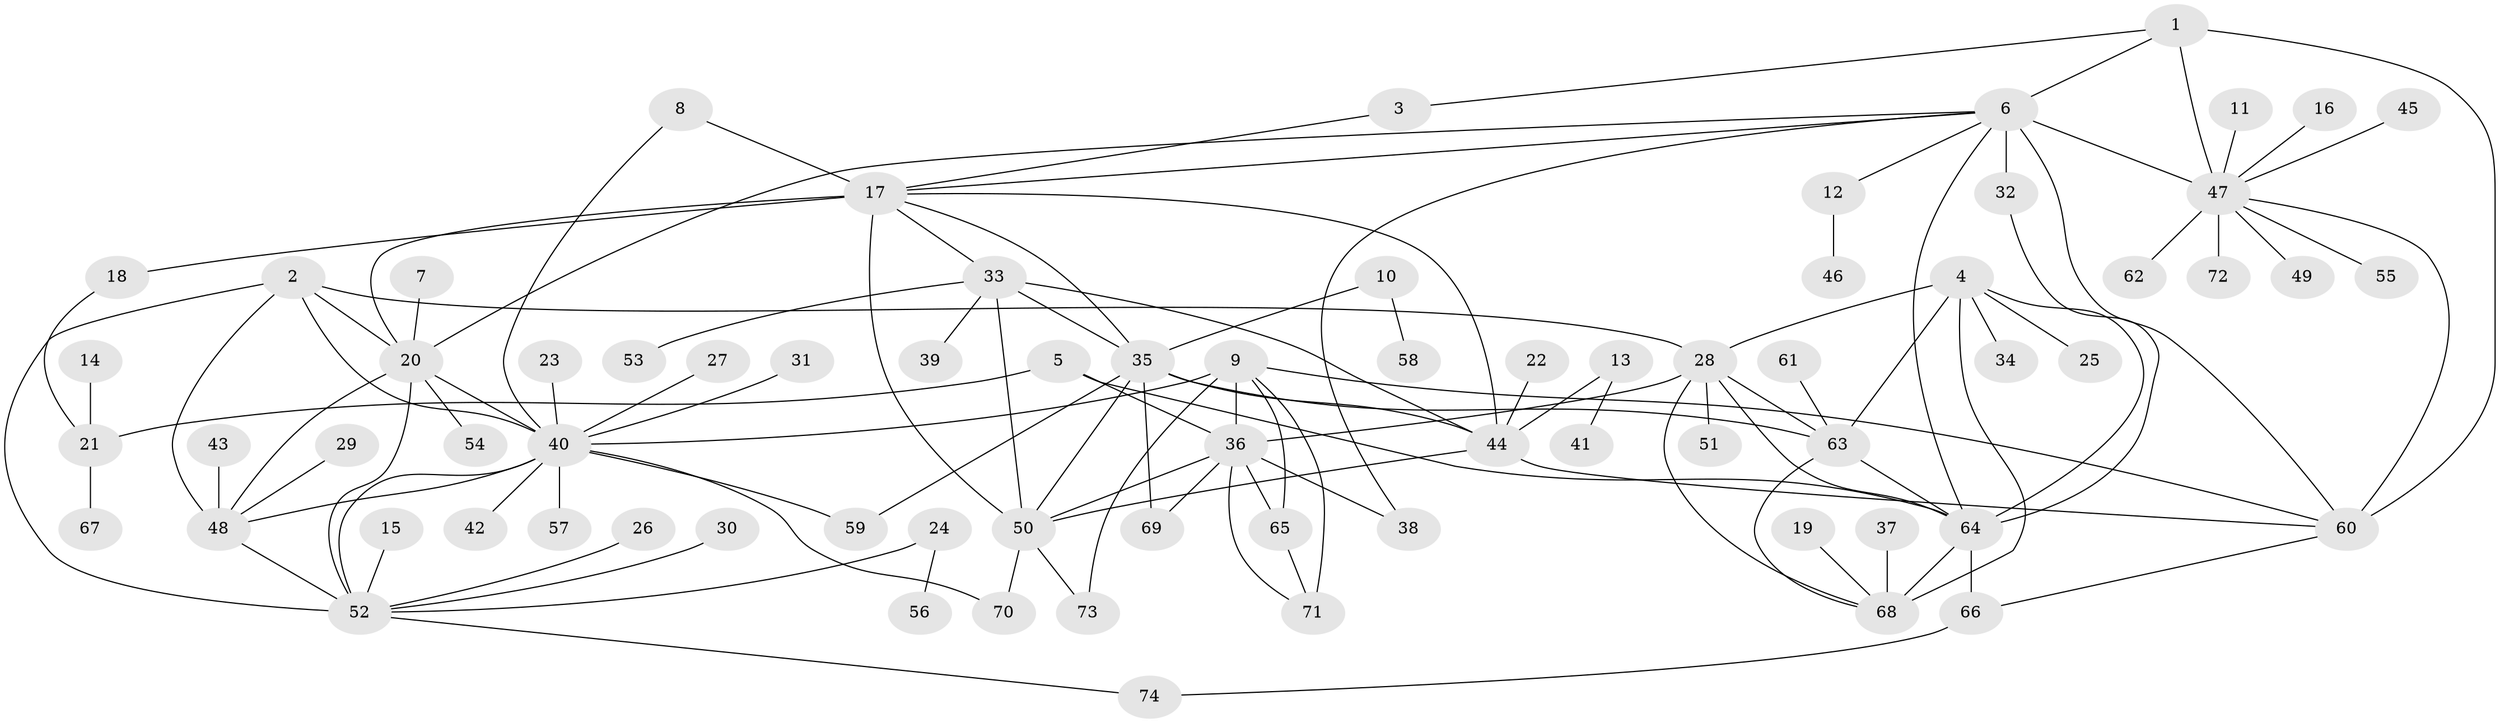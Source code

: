 // original degree distribution, {7: 0.016260162601626018, 8: 0.04878048780487805, 10: 0.024390243902439025, 6: 0.04878048780487805, 5: 0.032520325203252036, 12: 0.016260162601626018, 11: 0.032520325203252036, 9: 0.024390243902439025, 15: 0.008130081300813009, 3: 0.04065040650406504, 2: 0.15447154471544716, 1: 0.5447154471544715, 4: 0.008130081300813009}
// Generated by graph-tools (version 1.1) at 2025/37/03/04/25 23:37:48]
// undirected, 74 vertices, 116 edges
graph export_dot {
  node [color=gray90,style=filled];
  1;
  2;
  3;
  4;
  5;
  6;
  7;
  8;
  9;
  10;
  11;
  12;
  13;
  14;
  15;
  16;
  17;
  18;
  19;
  20;
  21;
  22;
  23;
  24;
  25;
  26;
  27;
  28;
  29;
  30;
  31;
  32;
  33;
  34;
  35;
  36;
  37;
  38;
  39;
  40;
  41;
  42;
  43;
  44;
  45;
  46;
  47;
  48;
  49;
  50;
  51;
  52;
  53;
  54;
  55;
  56;
  57;
  58;
  59;
  60;
  61;
  62;
  63;
  64;
  65;
  66;
  67;
  68;
  69;
  70;
  71;
  72;
  73;
  74;
  1 -- 3 [weight=1.0];
  1 -- 6 [weight=2.0];
  1 -- 47 [weight=4.0];
  1 -- 60 [weight=2.0];
  2 -- 20 [weight=2.0];
  2 -- 28 [weight=1.0];
  2 -- 40 [weight=2.0];
  2 -- 48 [weight=2.0];
  2 -- 52 [weight=2.0];
  3 -- 17 [weight=1.0];
  4 -- 25 [weight=1.0];
  4 -- 28 [weight=2.0];
  4 -- 34 [weight=1.0];
  4 -- 63 [weight=2.0];
  4 -- 64 [weight=2.0];
  4 -- 68 [weight=2.0];
  5 -- 21 [weight=1.0];
  5 -- 36 [weight=1.0];
  5 -- 64 [weight=1.0];
  6 -- 12 [weight=1.0];
  6 -- 17 [weight=1.0];
  6 -- 20 [weight=1.0];
  6 -- 32 [weight=1.0];
  6 -- 38 [weight=1.0];
  6 -- 47 [weight=2.0];
  6 -- 60 [weight=1.0];
  6 -- 64 [weight=1.0];
  7 -- 20 [weight=1.0];
  8 -- 17 [weight=1.0];
  8 -- 40 [weight=1.0];
  9 -- 36 [weight=2.0];
  9 -- 40 [weight=1.0];
  9 -- 60 [weight=1.0];
  9 -- 65 [weight=2.0];
  9 -- 71 [weight=4.0];
  9 -- 73 [weight=1.0];
  10 -- 35 [weight=1.0];
  10 -- 58 [weight=1.0];
  11 -- 47 [weight=1.0];
  12 -- 46 [weight=1.0];
  13 -- 41 [weight=1.0];
  13 -- 44 [weight=1.0];
  14 -- 21 [weight=1.0];
  15 -- 52 [weight=1.0];
  16 -- 47 [weight=1.0];
  17 -- 18 [weight=1.0];
  17 -- 20 [weight=1.0];
  17 -- 33 [weight=1.0];
  17 -- 35 [weight=1.0];
  17 -- 44 [weight=1.0];
  17 -- 50 [weight=2.0];
  18 -- 21 [weight=1.0];
  19 -- 68 [weight=1.0];
  20 -- 40 [weight=1.0];
  20 -- 48 [weight=1.0];
  20 -- 52 [weight=1.0];
  20 -- 54 [weight=1.0];
  21 -- 67 [weight=1.0];
  22 -- 44 [weight=1.0];
  23 -- 40 [weight=1.0];
  24 -- 52 [weight=1.0];
  24 -- 56 [weight=1.0];
  26 -- 52 [weight=1.0];
  27 -- 40 [weight=1.0];
  28 -- 36 [weight=1.0];
  28 -- 51 [weight=1.0];
  28 -- 63 [weight=1.0];
  28 -- 64 [weight=1.0];
  28 -- 68 [weight=1.0];
  29 -- 48 [weight=1.0];
  30 -- 52 [weight=1.0];
  31 -- 40 [weight=1.0];
  32 -- 64 [weight=1.0];
  33 -- 35 [weight=1.0];
  33 -- 39 [weight=1.0];
  33 -- 44 [weight=1.0];
  33 -- 50 [weight=2.0];
  33 -- 53 [weight=1.0];
  35 -- 44 [weight=1.0];
  35 -- 50 [weight=2.0];
  35 -- 59 [weight=1.0];
  35 -- 63 [weight=1.0];
  35 -- 69 [weight=1.0];
  36 -- 38 [weight=1.0];
  36 -- 50 [weight=1.0];
  36 -- 65 [weight=1.0];
  36 -- 69 [weight=1.0];
  36 -- 71 [weight=2.0];
  37 -- 68 [weight=1.0];
  40 -- 42 [weight=1.0];
  40 -- 48 [weight=1.0];
  40 -- 52 [weight=1.0];
  40 -- 57 [weight=1.0];
  40 -- 59 [weight=1.0];
  40 -- 70 [weight=1.0];
  43 -- 48 [weight=1.0];
  44 -- 50 [weight=2.0];
  44 -- 60 [weight=1.0];
  45 -- 47 [weight=1.0];
  47 -- 49 [weight=1.0];
  47 -- 55 [weight=1.0];
  47 -- 60 [weight=2.0];
  47 -- 62 [weight=1.0];
  47 -- 72 [weight=1.0];
  48 -- 52 [weight=1.0];
  50 -- 70 [weight=1.0];
  50 -- 73 [weight=1.0];
  52 -- 74 [weight=1.0];
  60 -- 66 [weight=1.0];
  61 -- 63 [weight=1.0];
  63 -- 64 [weight=1.0];
  63 -- 68 [weight=1.0];
  64 -- 66 [weight=1.0];
  64 -- 68 [weight=1.0];
  65 -- 71 [weight=2.0];
  66 -- 74 [weight=1.0];
}
